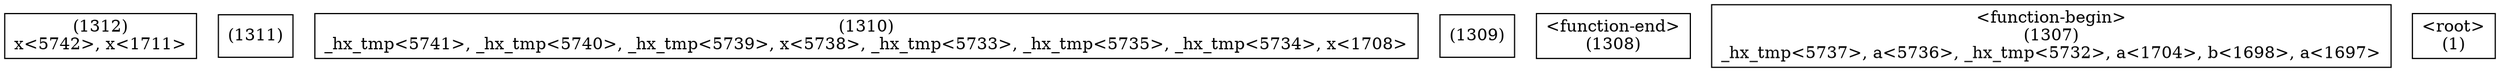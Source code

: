 digraph graphname {
n1312 [shape=box,label="(1312)\nx<5742>, x<1711>"];
n1311 [shape=box,label="(1311)"];
n1310 [shape=box,label="(1310)\n_hx_tmp<5741>, _hx_tmp<5740>, _hx_tmp<5739>, x<5738>, _hx_tmp<5733>, _hx_tmp<5735>, _hx_tmp<5734>, x<1708>"];
n1309 [shape=box,label="(1309)"];
n1308 [shape=box,label="<function-end>
(1308)"];
n1307 [shape=box,label="<function-begin>
(1307)\n_hx_tmp<5737>, a<5736>, _hx_tmp<5732>, a<1704>, b<1698>, a<1697>"];
n1 [shape=box,label="<root>
(1)"];
}

